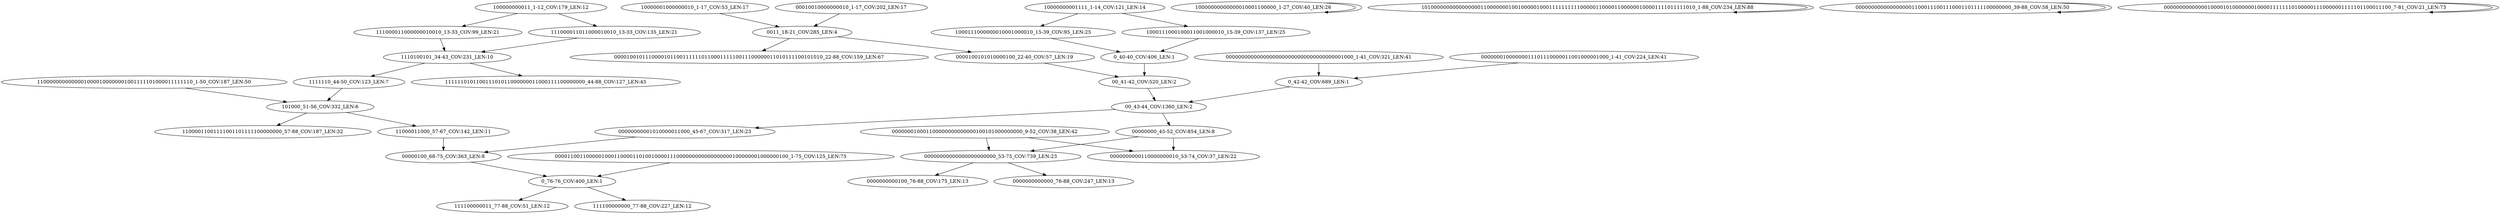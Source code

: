 digraph G {
    "0011_18-21_COV:285_LEN:4" -> "0000100101010000100_22-40_COV:57_LEN:19";
    "0011_18-21_COV:285_LEN:4" -> "0000100101110000101100111111011000111110011100000011010111100101010_22-88_COV:159_LEN:67";
    "0000100101010000100_22-40_COV:57_LEN:19" -> "00_41-42_COV:520_LEN:2";
    "1000111000000010001000010_15-39_COV:95_LEN:25" -> "0_40-40_COV:406_LEN:1";
    "11000000000000010000100000001001111101000011111110_1-50_COV:187_LEN:50" -> "101000_51-56_COV:332_LEN:6";
    "111000011000000010010_13-33_COV:99_LEN:21" -> "1110100101_34-43_COV:231_LEN:10";
    "0_40-40_COV:406_LEN:1" -> "00_41-42_COV:520_LEN:2";
    "11000011000_57-67_COV:142_LEN:11" -> "00000100_68-75_COV:363_LEN:8";
    "0_76-76_COV:400_LEN:1" -> "111100000011_77-88_COV:51_LEN:12";
    "0_76-76_COV:400_LEN:1" -> "111100000000_77-88_COV:227_LEN:12";
    "100000000011_1-12_COV:179_LEN:12" -> "111000011000000010010_13-33_COV:99_LEN:21";
    "100000000011_1-12_COV:179_LEN:12" -> "111000011011000010010_13-33_COV:135_LEN:21";
    "00000100_68-75_COV:363_LEN:8" -> "0_76-76_COV:400_LEN:1";
    "111000011011000010010_13-33_COV:135_LEN:21" -> "1110100101_34-43_COV:231_LEN:10";
    "10000000000000010001100000_1-27_COV:40_LEN:26" -> "10000000000000010001100000_1-27_COV:40_LEN:26";
    "00000000001010000011000_45-67_COV:317_LEN:23" -> "00000100_68-75_COV:363_LEN:8";
    "1010000000000000000110000000100100000100011111111110000011000011000000100001111011111010_1-88_COV:234_LEN:88" -> "1010000000000000000110000000100100000100011111111110000011000011000000100001111011111010_1-88_COV:234_LEN:88";
    "00_41-42_COV:520_LEN:2" -> "00_43-44_COV:1360_LEN:2";
    "10000000001111_1-14_COV:121_LEN:14" -> "1000111000000010001000010_15-39_COV:95_LEN:25";
    "10000000001111_1-14_COV:121_LEN:14" -> "1000111000100011001000010_15-39_COV:137_LEN:25";
    "000011001100000100011000011010010000111000000000000000000100000001000000100_1-75_COV:125_LEN:75" -> "0_76-76_COV:400_LEN:1";
    "00000000000000000000000000000000000001000_1-41_COV:321_LEN:41" -> "0_42-42_COV:689_LEN:1";
    "10000001000000010_1-17_COV:53_LEN:17" -> "0011_18-21_COV:285_LEN:4";
    "1110100101_34-43_COV:231_LEN:10" -> "111111010110011101011000000011000111100000000_44-88_COV:127_LEN:45";
    "1110100101_34-43_COV:231_LEN:10" -> "1111110_44-50_COV:123_LEN:7";
    "00000000000000000011000111001110001101111100000000_39-88_COV:58_LEN:50" -> "00000000000000000011000111001110001101111100000000_39-88_COV:58_LEN:50";
    "101000_51-56_COV:332_LEN:6" -> "11000011000_57-67_COV:142_LEN:11";
    "101000_51-56_COV:332_LEN:6" -> "11000011001111001101111100000000_57-88_COV:187_LEN:32";
    "00000000_45-52_COV:854_LEN:8" -> "00000000000000000000000_53-75_COV:739_LEN:23";
    "00000000_45-52_COV:854_LEN:8" -> "0000000000110000000010_53-74_COV:37_LEN:22";
    "000000010001100000000000000100101000000000_9-52_COV:38_LEN:42" -> "00000000000000000000000_53-75_COV:739_LEN:23";
    "000000010001100000000000000100101000000000_9-52_COV:38_LEN:42" -> "0000000000110000000010_53-74_COV:37_LEN:22";
    "0000000000000010000101000000010000111111101000001110000001111101100011100_7-81_COV:21_LEN:73" -> "0000000000000010000101000000010000111111101000001110000001111101100011100_7-81_COV:21_LEN:73";
    "1111110_44-50_COV:123_LEN:7" -> "101000_51-56_COV:332_LEN:6";
    "00000000000000000000000_53-75_COV:739_LEN:23" -> "0000000000000_76-88_COV:247_LEN:13";
    "00000000000000000000000_53-75_COV:739_LEN:23" -> "0000000000100_76-88_COV:175_LEN:13";
    "1000111000100011001000010_15-39_COV:137_LEN:25" -> "0_40-40_COV:406_LEN:1";
    "00010010000000010_1-17_COV:202_LEN:17" -> "0011_18-21_COV:285_LEN:4";
    "0_42-42_COV:689_LEN:1" -> "00_43-44_COV:1360_LEN:2";
    "00_43-44_COV:1360_LEN:2" -> "00000000001010000011000_45-67_COV:317_LEN:23";
    "00_43-44_COV:1360_LEN:2" -> "00000000_45-52_COV:854_LEN:8";
    "00000001000000011101110000011001000001000_1-41_COV:224_LEN:41" -> "0_42-42_COV:689_LEN:1";
}
